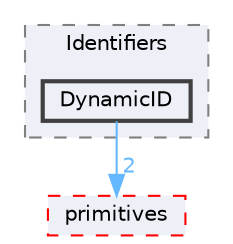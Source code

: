 digraph "src/OpenFOAM/meshes/Identifiers/DynamicID"
{
 // LATEX_PDF_SIZE
  bgcolor="transparent";
  edge [fontname=Helvetica,fontsize=10,labelfontname=Helvetica,labelfontsize=10];
  node [fontname=Helvetica,fontsize=10,shape=box,height=0.2,width=0.4];
  compound=true
  subgraph clusterdir_162c770ecfd5d3d84e768ef2f1993e65 {
    graph [ bgcolor="#edf0f7", pencolor="grey50", label="Identifiers", fontname=Helvetica,fontsize=10 style="filled,dashed", URL="dir_162c770ecfd5d3d84e768ef2f1993e65.html",tooltip=""]
  dir_b2b1e5b15fbf48d956f0ff8275c07817 [label="DynamicID", fillcolor="#edf0f7", color="grey25", style="filled,bold", URL="dir_b2b1e5b15fbf48d956f0ff8275c07817.html",tooltip=""];
  }
  dir_3e50f45338116b169052b428016851aa [label="primitives", fillcolor="#edf0f7", color="red", style="filled,dashed", URL="dir_3e50f45338116b169052b428016851aa.html",tooltip=""];
  dir_b2b1e5b15fbf48d956f0ff8275c07817->dir_3e50f45338116b169052b428016851aa [headlabel="2", labeldistance=1.5 headhref="dir_001079_003069.html" href="dir_001079_003069.html" color="steelblue1" fontcolor="steelblue1"];
}
